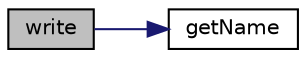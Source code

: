 digraph "write"
{
  edge [fontname="Helvetica",fontsize="10",labelfontname="Helvetica",labelfontsize="10"];
  node [fontname="Helvetica",fontsize="10",shape=record];
  rankdir="LR";
  Node1 [label="write",height=0.2,width=0.4,color="black", fillcolor="grey75", style="filled" fontcolor="black"];
  Node1 -> Node2 [color="midnightblue",fontsize="10",style="solid",fontname="Helvetica"];
  Node2 [label="getName",height=0.2,width=0.4,color="black", fillcolor="white", style="filled",URL="$class_simple_tag_group.html#a3d0963e68bb313b163a73f2803c64600"];
}
